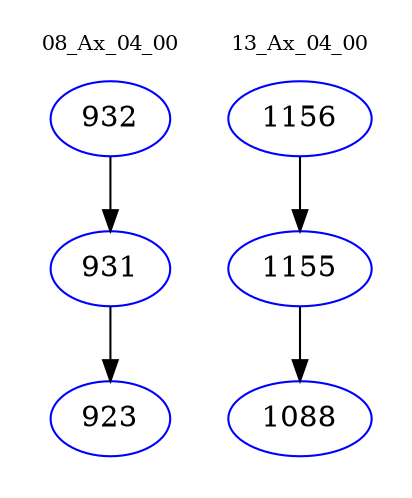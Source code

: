 digraph{
subgraph cluster_0 {
color = white
label = "08_Ax_04_00";
fontsize=10;
T0_932 [label="932", color="blue"]
T0_932 -> T0_931 [color="black"]
T0_931 [label="931", color="blue"]
T0_931 -> T0_923 [color="black"]
T0_923 [label="923", color="blue"]
}
subgraph cluster_1 {
color = white
label = "13_Ax_04_00";
fontsize=10;
T1_1156 [label="1156", color="blue"]
T1_1156 -> T1_1155 [color="black"]
T1_1155 [label="1155", color="blue"]
T1_1155 -> T1_1088 [color="black"]
T1_1088 [label="1088", color="blue"]
}
}
